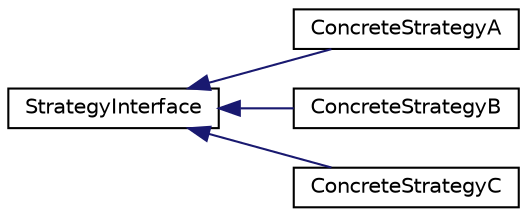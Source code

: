 digraph "Graphical Class Hierarchy"
{
  edge [fontname="Helvetica",fontsize="10",labelfontname="Helvetica",labelfontsize="10"];
  node [fontname="Helvetica",fontsize="10",shape=record];
  rankdir="LR";
  Node1 [label="StrategyInterface",height=0.2,width=0.4,color="black", fillcolor="white", style="filled",URL="$classStrategyInterface.html"];
  Node1 -> Node2 [dir="back",color="midnightblue",fontsize="10",style="solid",fontname="Helvetica"];
  Node2 [label="ConcreteStrategyA",height=0.2,width=0.4,color="black", fillcolor="white", style="filled",URL="$classConcreteStrategyA.html"];
  Node1 -> Node3 [dir="back",color="midnightblue",fontsize="10",style="solid",fontname="Helvetica"];
  Node3 [label="ConcreteStrategyB",height=0.2,width=0.4,color="black", fillcolor="white", style="filled",URL="$classConcreteStrategyB.html"];
  Node1 -> Node4 [dir="back",color="midnightblue",fontsize="10",style="solid",fontname="Helvetica"];
  Node4 [label="ConcreteStrategyC",height=0.2,width=0.4,color="black", fillcolor="white", style="filled",URL="$classConcreteStrategyC.html"];
}
